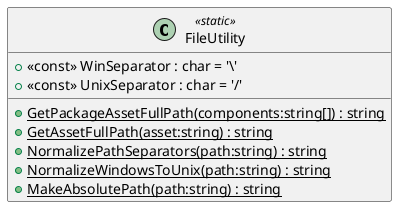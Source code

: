 @startuml
class FileUtility <<static>> {
    + <<const>> WinSeparator : char = '\\'
    + <<const>> UnixSeparator : char = '/'
    + {static} GetPackageAssetFullPath(components:string[]) : string
    + {static} GetAssetFullPath(asset:string) : string
    + {static} NormalizePathSeparators(path:string) : string
    + {static} NormalizeWindowsToUnix(path:string) : string
    + {static} MakeAbsolutePath(path:string) : string
}
@enduml
